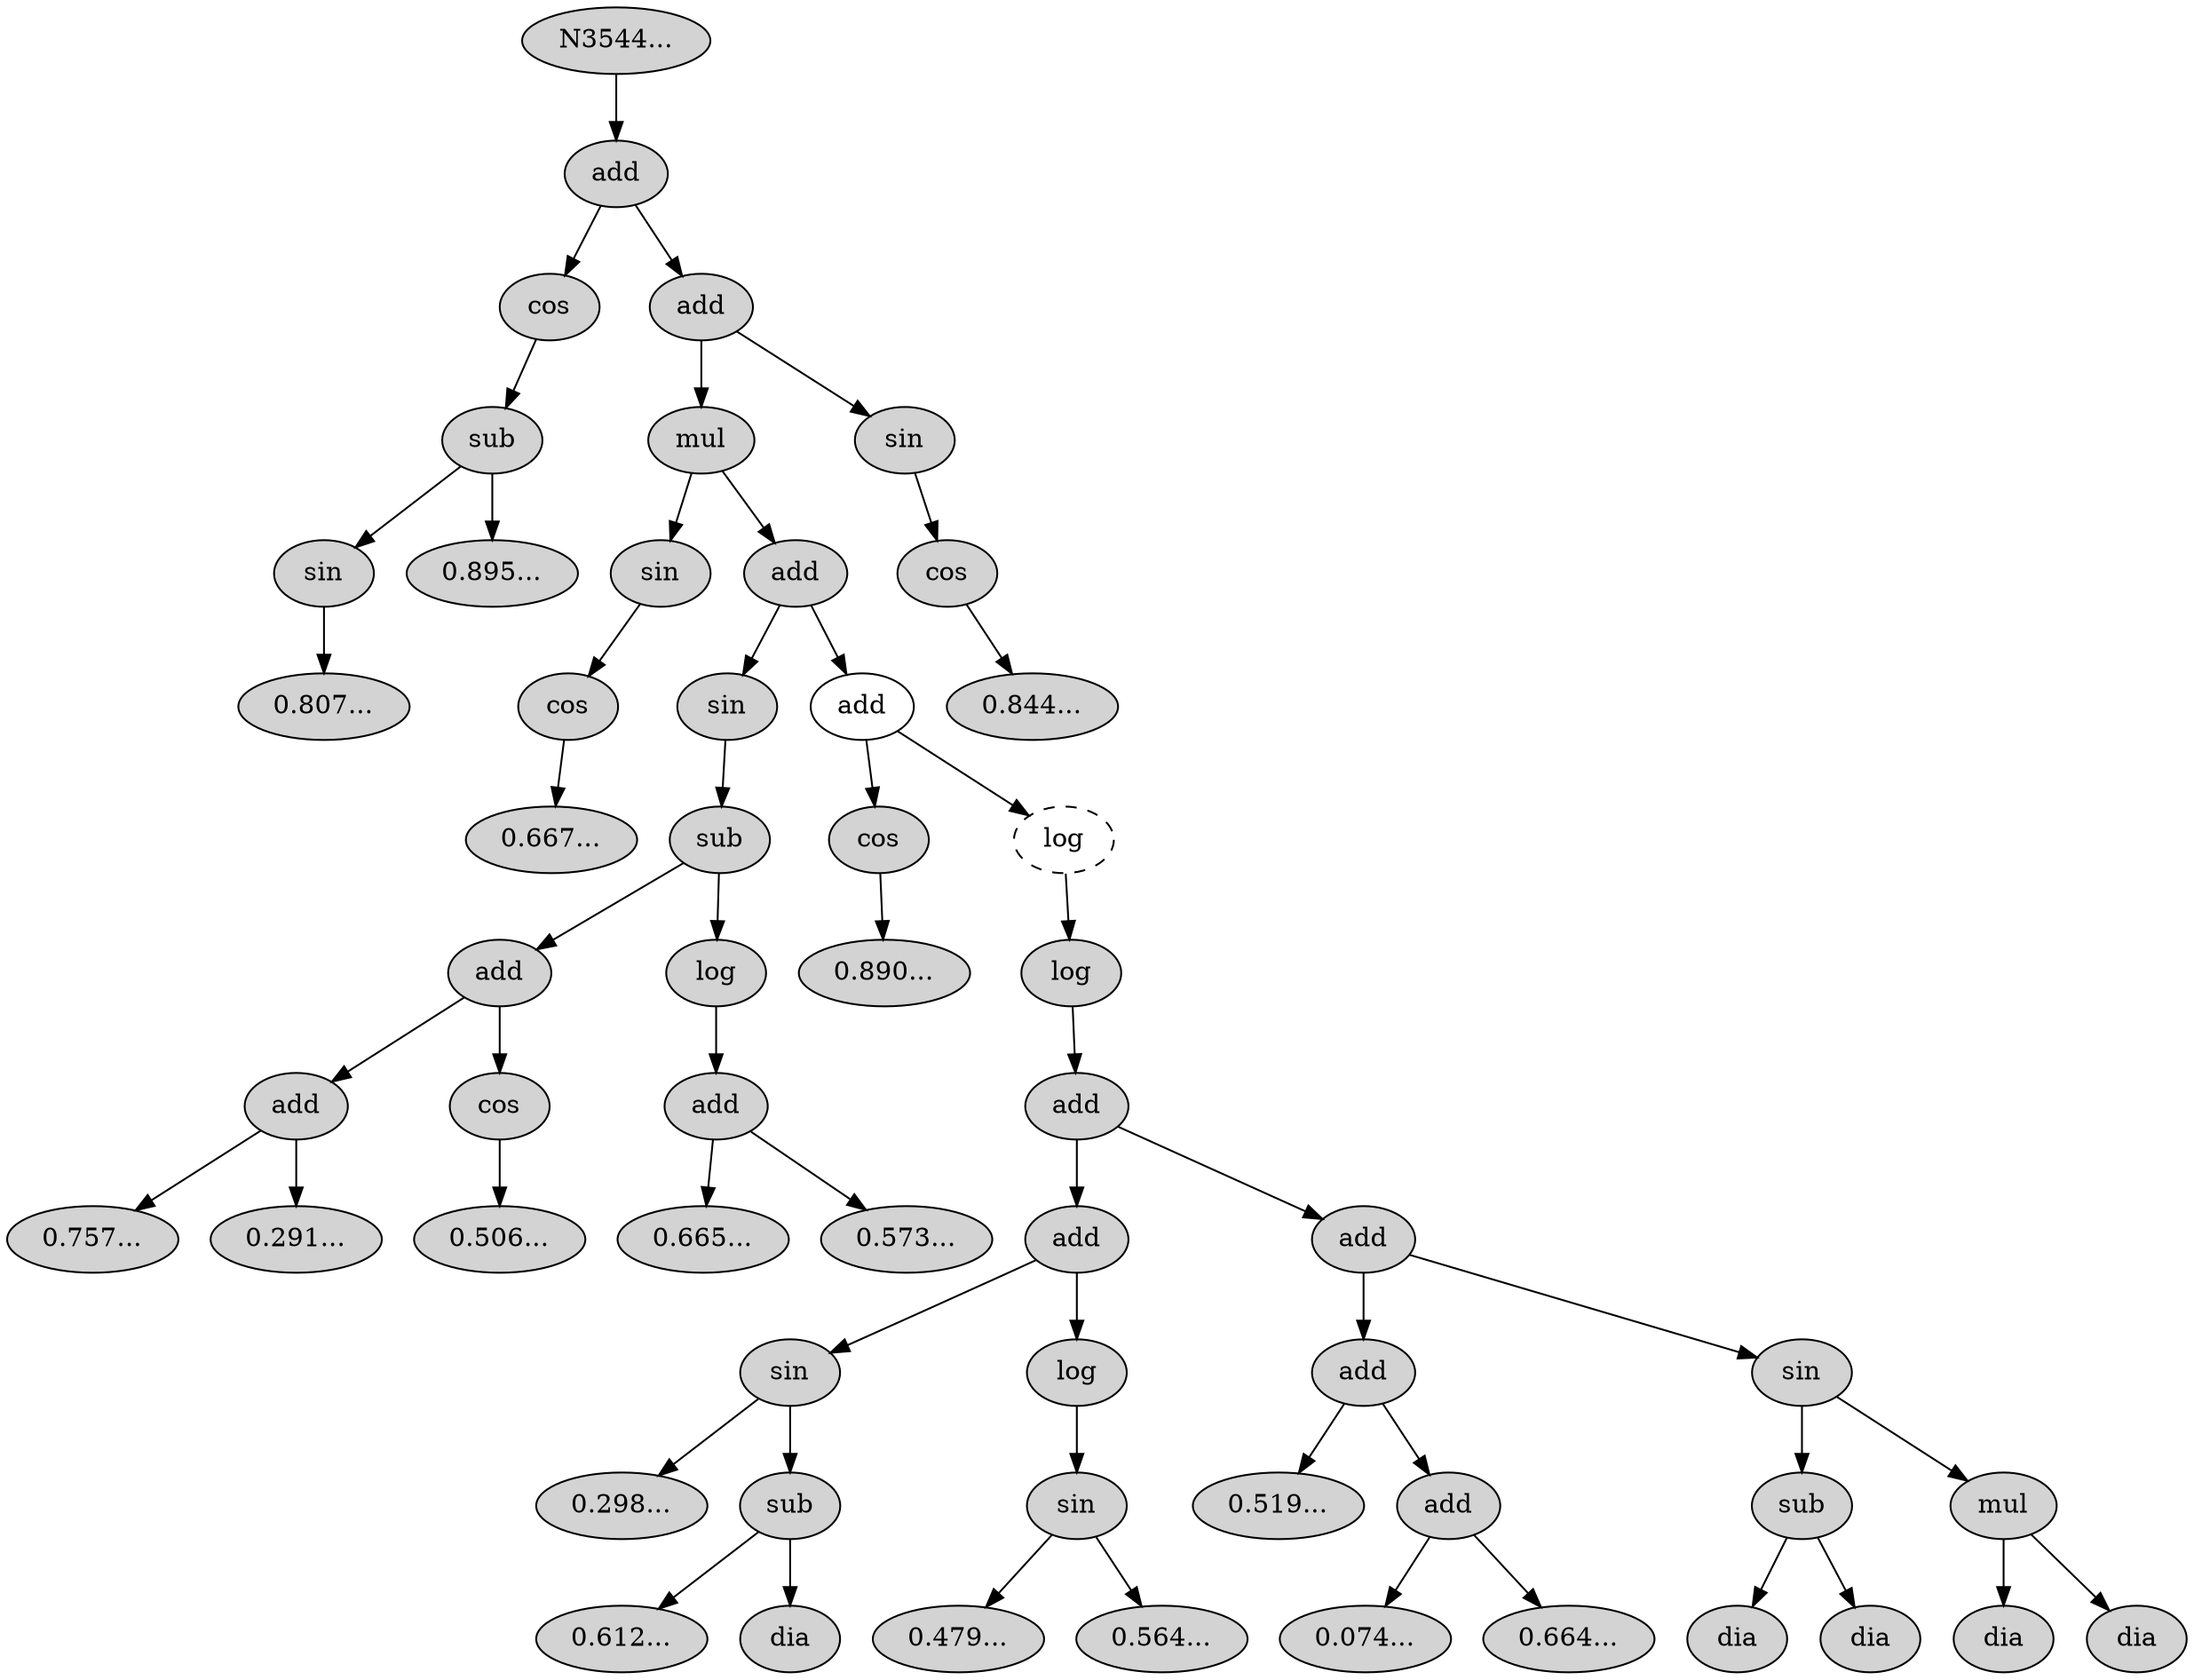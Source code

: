  digraph G354423 {
N354423[ style="filled"  label="N3544..."];
N354423 -> N354424;
N354424[ style="filled"  label="add"];
N354424 -> N354425;
N354425[ style="filled"  label="cos"];
N354425 -> N354426;
N354426[ style="filled"  label="sub"];
N354426 -> N354427;
N354427[ style="filled"  label="sin"];
N354427 -> N354428;
N354428[ style="filled"  label="0.807..."];
N354426 -> N354429;
N354429[ style="filled"  label="0.895..."];
N354424 -> N354430;
N354430[ style="filled"  label="add"];
N354430 -> N354431;
N354431[ style="filled"  label="mul"];
N354431 -> N354432;
N354432[ style="filled"  label="sin"];
N354432 -> N354433;
N354433[ style="filled"  label="cos"];
N354433 -> N354434;
N354434[ style="filled"  label="0.667..."];
N354431 -> N354435;
N354435[ style="filled"  label="add"];
N354435 -> N354436;
N354436[ style="filled"  label="sin"];
N354436 -> N354437;
N354437[ style="filled"  label="sub"];
N354437 -> N354438;
N354438[ style="filled"  label="add"];
N354438 -> N354439;
N354439[ style="filled"  label="add"];
N354439 -> N354440;
N354440[ style="filled"  label="0.757..."];
N354439 -> N354441;
N354441[ style="filled"  label="0.291..."];
N354438 -> N354442;
N354442[ style="filled"  label="cos"];
N354442 -> N354443;
N354443[ style="filled"  label="0.506..."];
N354437 -> N354444;
N354444[ style="filled"  label="log"];
N354444 -> N354445;
N354445[ style="filled"  label="add"];
N354445 -> N354446;
N354446[ style="filled"  label="0.665..."];
N354445 -> N354447;
N354447[ style="filled"  label="0.573..."];
N354435 -> N354448;
N354448[ style="solid"  label="add"];
N354448 -> N354449;
N354449[ style="filled"  label="cos"];
N354449 -> N354450;
N354450[ style="filled"  label="0.890..."];
N354448 -> N354461;
N354461[ style="dashed"  label="log"];
N354461 -> N354462;
N354462[ style="filled"  label="log"];
N354462 -> N354463;
N354463[ style="filled"  label="add"];
N354463 -> N354464;
N354464[ style="filled"  label="add"];
N354464 -> N354465;
N354465[ style="filled"  label="sin"];
N354465 -> N354466;
N354466[ style="filled"  label="0.298..."];
N354465 -> N354467;
N354467[ style="filled"  label="sub"];
N354467 -> N354468;
N354468[ style="filled"  label="0.612..."];
N354467 -> N354469;
N354469[ style="filled"  label="dia"];
N354464 -> N354470;
N354470[ style="filled"  label="log"];
N354470 -> N354471;
N354471[ style="filled"  label="sin"];
N354471 -> N354472;
N354472[ style="filled"  label="0.479..."];
N354471 -> N354473;
N354473[ style="filled"  label="0.564..."];
N354463 -> N354474;
N354474[ style="filled"  label="add"];
N354474 -> N354475;
N354475[ style="filled"  label="add"];
N354475 -> N354476;
N354476[ style="filled"  label="0.519..."];
N354475 -> N354477;
N354477[ style="filled"  label="add"];
N354477 -> N354478;
N354478[ style="filled"  label="0.074..."];
N354477 -> N354479;
N354479[ style="filled"  label="0.664..."];
N354474 -> N354480;
N354480[ style="filled"  label="sin"];
N354480 -> N354481;
N354481[ style="filled"  label="sub"];
N354481 -> N354482;
N354482[ style="filled"  label="dia"];
N354481 -> N354483;
N354483[ style="filled"  label="dia"];
N354480 -> N354484;
N354484[ style="filled"  label="mul"];
N354484 -> N354485;
N354485[ style="filled"  label="dia"];
N354484 -> N354486;
N354486[ style="filled"  label="dia"];
N354430 -> N354454;
N354454[ style="filled"  label="sin"];
N354454 -> N354455;
N354455[ style="filled"  label="cos"];
N354455 -> N354456;
N354456[ style="filled"  label="0.844..."];
}
